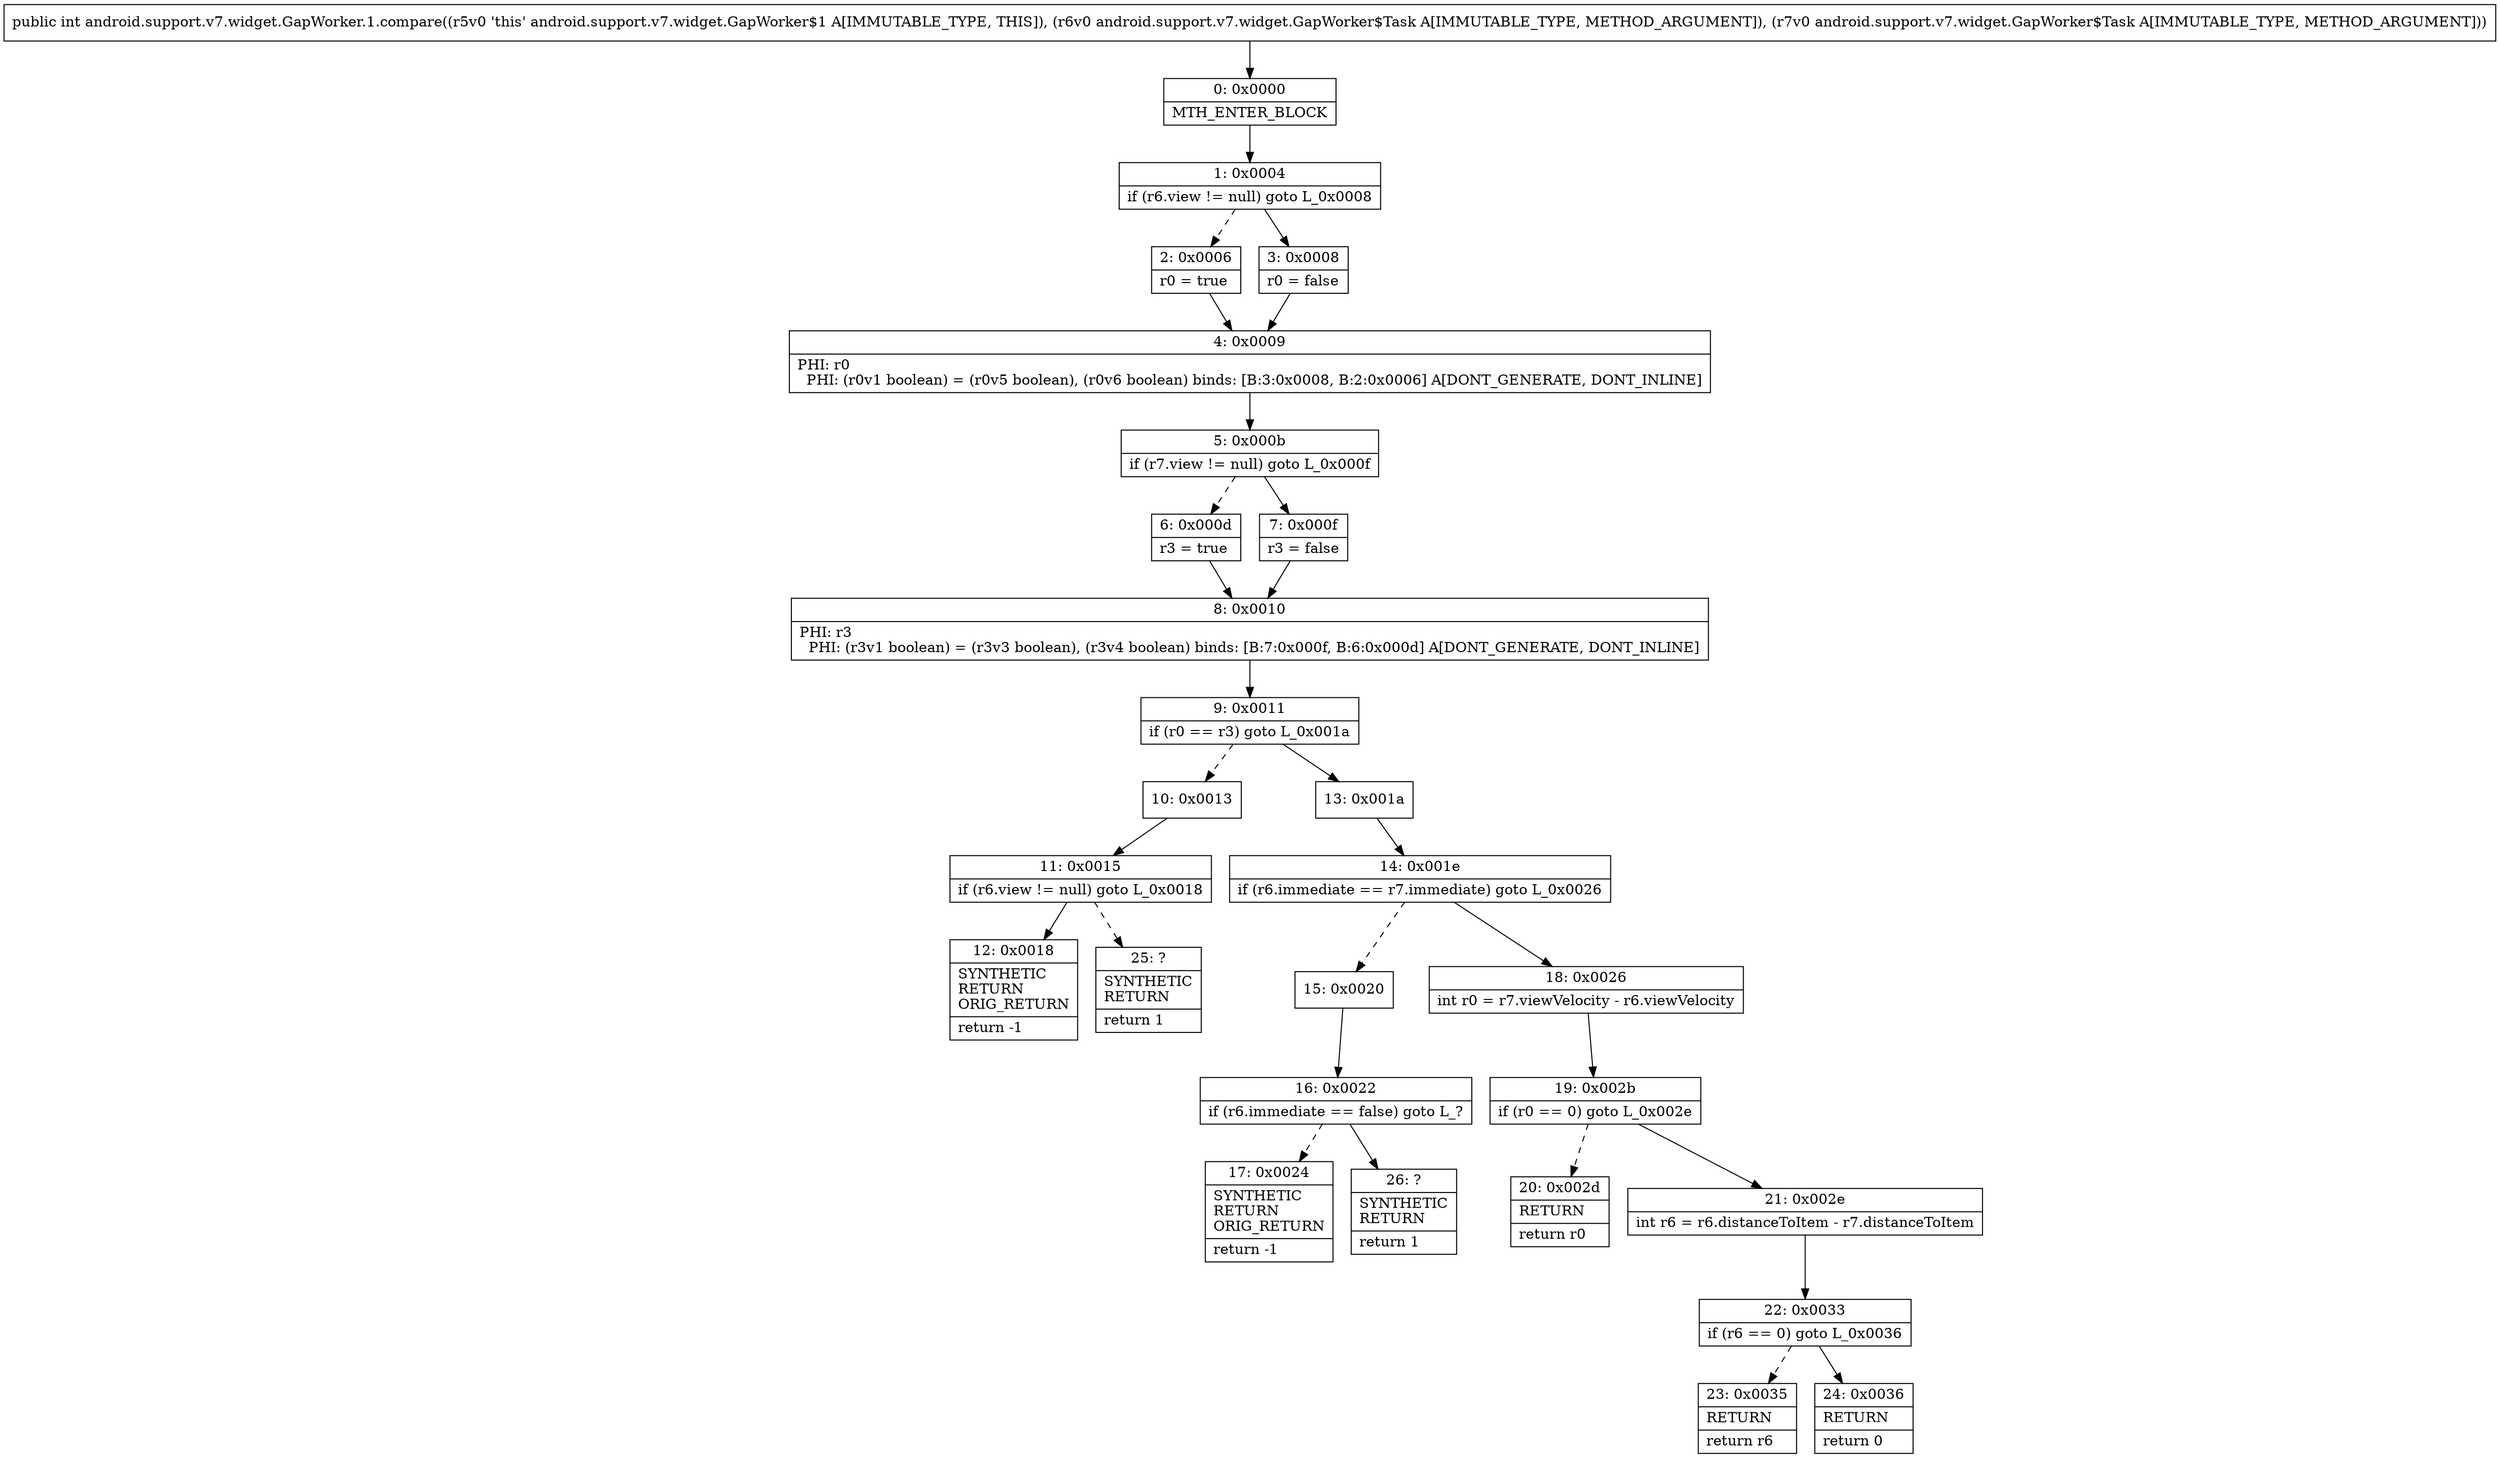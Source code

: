digraph "CFG forandroid.support.v7.widget.GapWorker.1.compare(Landroid\/support\/v7\/widget\/GapWorker$Task;Landroid\/support\/v7\/widget\/GapWorker$Task;)I" {
Node_0 [shape=record,label="{0\:\ 0x0000|MTH_ENTER_BLOCK\l}"];
Node_1 [shape=record,label="{1\:\ 0x0004|if (r6.view != null) goto L_0x0008\l}"];
Node_2 [shape=record,label="{2\:\ 0x0006|r0 = true\l}"];
Node_3 [shape=record,label="{3\:\ 0x0008|r0 = false\l}"];
Node_4 [shape=record,label="{4\:\ 0x0009|PHI: r0 \l  PHI: (r0v1 boolean) = (r0v5 boolean), (r0v6 boolean) binds: [B:3:0x0008, B:2:0x0006] A[DONT_GENERATE, DONT_INLINE]\l}"];
Node_5 [shape=record,label="{5\:\ 0x000b|if (r7.view != null) goto L_0x000f\l}"];
Node_6 [shape=record,label="{6\:\ 0x000d|r3 = true\l}"];
Node_7 [shape=record,label="{7\:\ 0x000f|r3 = false\l}"];
Node_8 [shape=record,label="{8\:\ 0x0010|PHI: r3 \l  PHI: (r3v1 boolean) = (r3v3 boolean), (r3v4 boolean) binds: [B:7:0x000f, B:6:0x000d] A[DONT_GENERATE, DONT_INLINE]\l}"];
Node_9 [shape=record,label="{9\:\ 0x0011|if (r0 == r3) goto L_0x001a\l}"];
Node_10 [shape=record,label="{10\:\ 0x0013}"];
Node_11 [shape=record,label="{11\:\ 0x0015|if (r6.view != null) goto L_0x0018\l}"];
Node_12 [shape=record,label="{12\:\ 0x0018|SYNTHETIC\lRETURN\lORIG_RETURN\l|return \-1\l}"];
Node_13 [shape=record,label="{13\:\ 0x001a}"];
Node_14 [shape=record,label="{14\:\ 0x001e|if (r6.immediate == r7.immediate) goto L_0x0026\l}"];
Node_15 [shape=record,label="{15\:\ 0x0020}"];
Node_16 [shape=record,label="{16\:\ 0x0022|if (r6.immediate == false) goto L_?\l}"];
Node_17 [shape=record,label="{17\:\ 0x0024|SYNTHETIC\lRETURN\lORIG_RETURN\l|return \-1\l}"];
Node_18 [shape=record,label="{18\:\ 0x0026|int r0 = r7.viewVelocity \- r6.viewVelocity\l}"];
Node_19 [shape=record,label="{19\:\ 0x002b|if (r0 == 0) goto L_0x002e\l}"];
Node_20 [shape=record,label="{20\:\ 0x002d|RETURN\l|return r0\l}"];
Node_21 [shape=record,label="{21\:\ 0x002e|int r6 = r6.distanceToItem \- r7.distanceToItem\l}"];
Node_22 [shape=record,label="{22\:\ 0x0033|if (r6 == 0) goto L_0x0036\l}"];
Node_23 [shape=record,label="{23\:\ 0x0035|RETURN\l|return r6\l}"];
Node_24 [shape=record,label="{24\:\ 0x0036|RETURN\l|return 0\l}"];
Node_25 [shape=record,label="{25\:\ ?|SYNTHETIC\lRETURN\l|return 1\l}"];
Node_26 [shape=record,label="{26\:\ ?|SYNTHETIC\lRETURN\l|return 1\l}"];
MethodNode[shape=record,label="{public int android.support.v7.widget.GapWorker.1.compare((r5v0 'this' android.support.v7.widget.GapWorker$1 A[IMMUTABLE_TYPE, THIS]), (r6v0 android.support.v7.widget.GapWorker$Task A[IMMUTABLE_TYPE, METHOD_ARGUMENT]), (r7v0 android.support.v7.widget.GapWorker$Task A[IMMUTABLE_TYPE, METHOD_ARGUMENT])) }"];
MethodNode -> Node_0;
Node_0 -> Node_1;
Node_1 -> Node_2[style=dashed];
Node_1 -> Node_3;
Node_2 -> Node_4;
Node_3 -> Node_4;
Node_4 -> Node_5;
Node_5 -> Node_6[style=dashed];
Node_5 -> Node_7;
Node_6 -> Node_8;
Node_7 -> Node_8;
Node_8 -> Node_9;
Node_9 -> Node_10[style=dashed];
Node_9 -> Node_13;
Node_10 -> Node_11;
Node_11 -> Node_12;
Node_11 -> Node_25[style=dashed];
Node_13 -> Node_14;
Node_14 -> Node_15[style=dashed];
Node_14 -> Node_18;
Node_15 -> Node_16;
Node_16 -> Node_17[style=dashed];
Node_16 -> Node_26;
Node_18 -> Node_19;
Node_19 -> Node_20[style=dashed];
Node_19 -> Node_21;
Node_21 -> Node_22;
Node_22 -> Node_23[style=dashed];
Node_22 -> Node_24;
}

